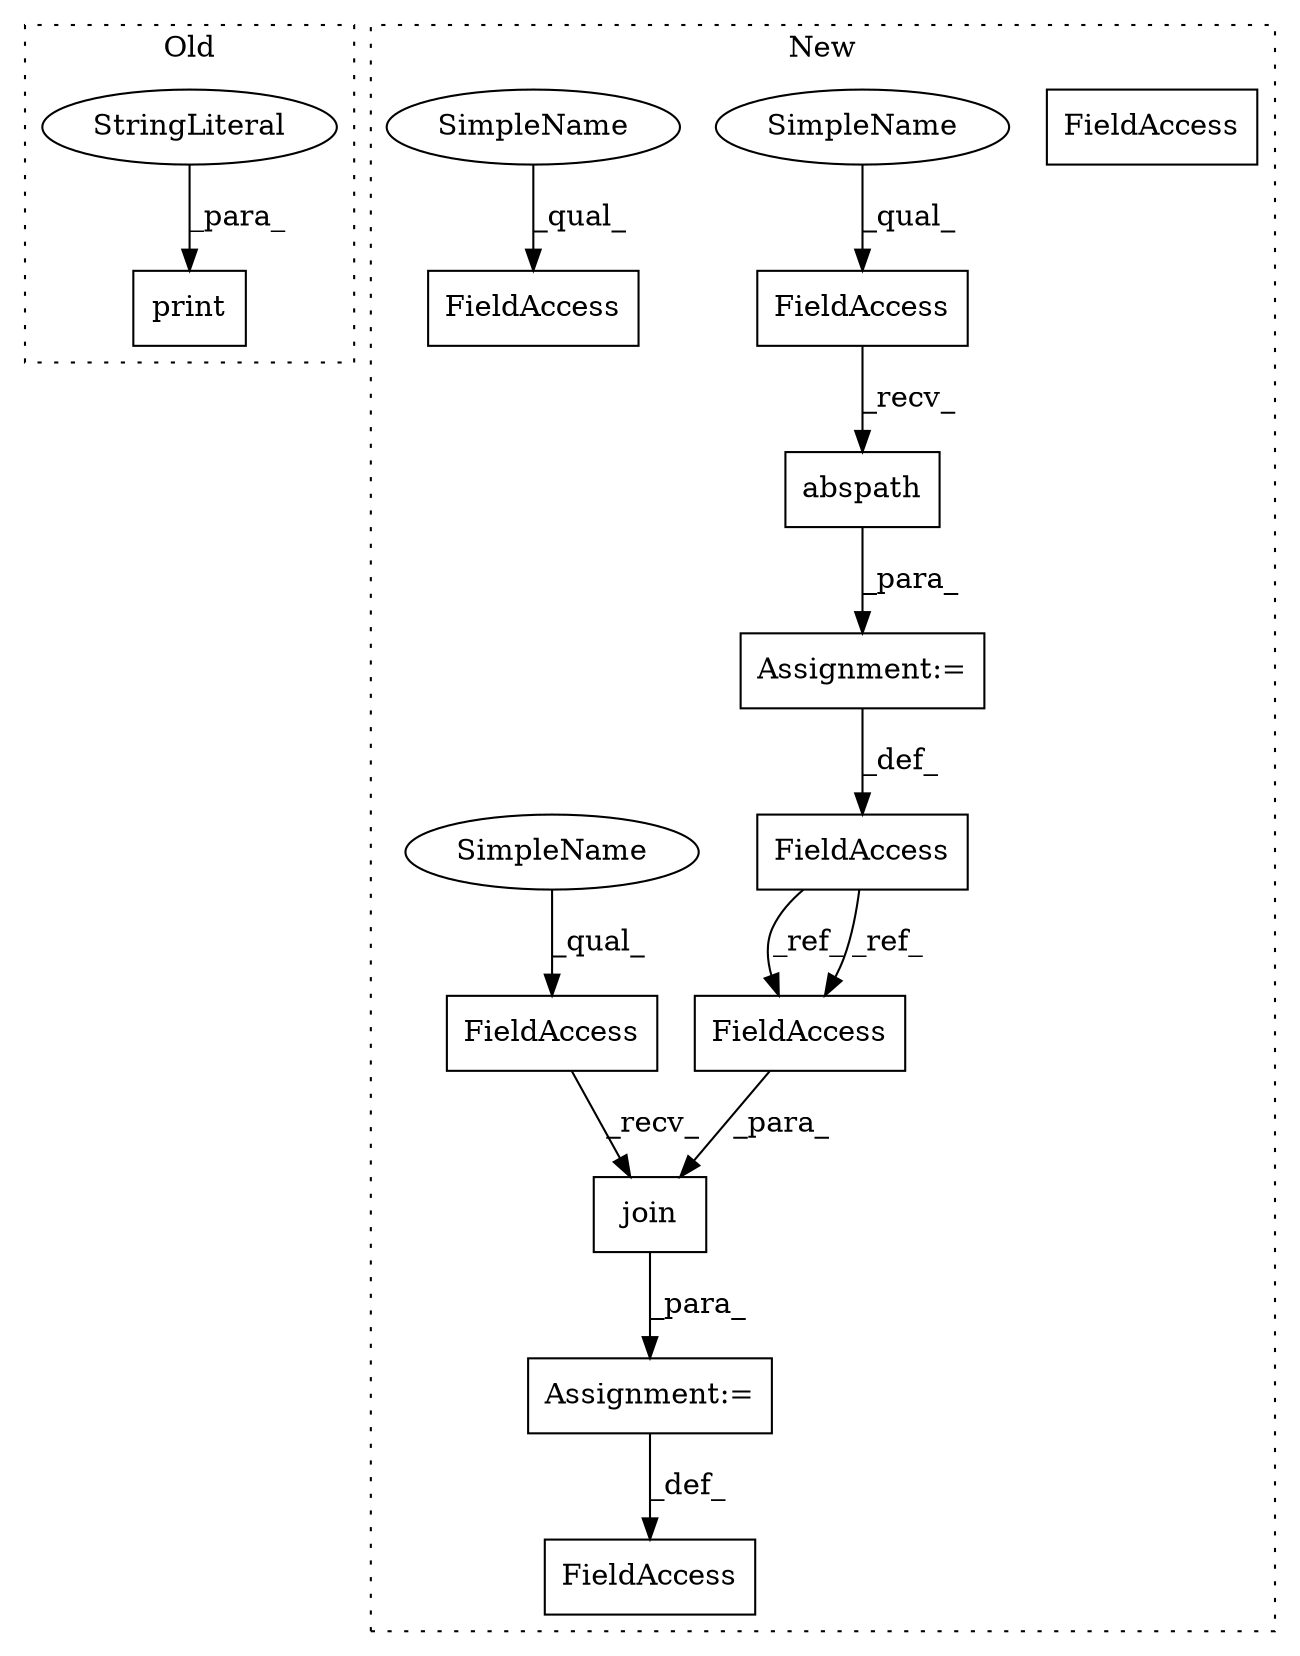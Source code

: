 digraph G {
subgraph cluster0 {
1 [label="print" a="32" s="945,1014" l="6,1" shape="box"];
5 [label="StringLiteral" a="45" s="951" l="63" shape="ellipse"];
label = "Old";
style="dotted";
}
subgraph cluster1 {
2 [label="abspath" a="32" s="356,372" l="8,1" shape="box"];
3 [label="FieldAccess" a="22" s="348" l="7" shape="box"];
4 [label="Assignment:=" a="7" s="331" l="1" shape="box"];
6 [label="FieldAccess" a="22" s="332" l="7" shape="box"];
7 [label="FieldAccess" a="22" s="562" l="7" shape="box"];
8 [label="Assignment:=" a="7" s="561" l="1" shape="box"];
9 [label="FieldAccess" a="22" s="314" l="17" shape="box"];
10 [label="FieldAccess" a="22" s="575" l="17" shape="box"];
11 [label="FieldAccess" a="22" s="540" l="21" shape="box"];
12 [label="join" a="32" s="570,614" l="5,1" shape="box"];
13 [label="FieldAccess" a="22" s="575" l="17" shape="box"];
14 [label="SimpleName" a="42" s="348" l="2" shape="ellipse"];
15 [label="SimpleName" a="42" s="562" l="2" shape="ellipse"];
16 [label="SimpleName" a="42" s="332" l="2" shape="ellipse"];
label = "New";
style="dotted";
}
2 -> 4 [label="_para_"];
3 -> 2 [label="_recv_"];
4 -> 9 [label="_def_"];
5 -> 1 [label="_para_"];
7 -> 12 [label="_recv_"];
8 -> 11 [label="_def_"];
9 -> 13 [label="_ref_"];
9 -> 13 [label="_ref_"];
12 -> 8 [label="_para_"];
13 -> 12 [label="_para_"];
14 -> 3 [label="_qual_"];
15 -> 7 [label="_qual_"];
16 -> 6 [label="_qual_"];
}